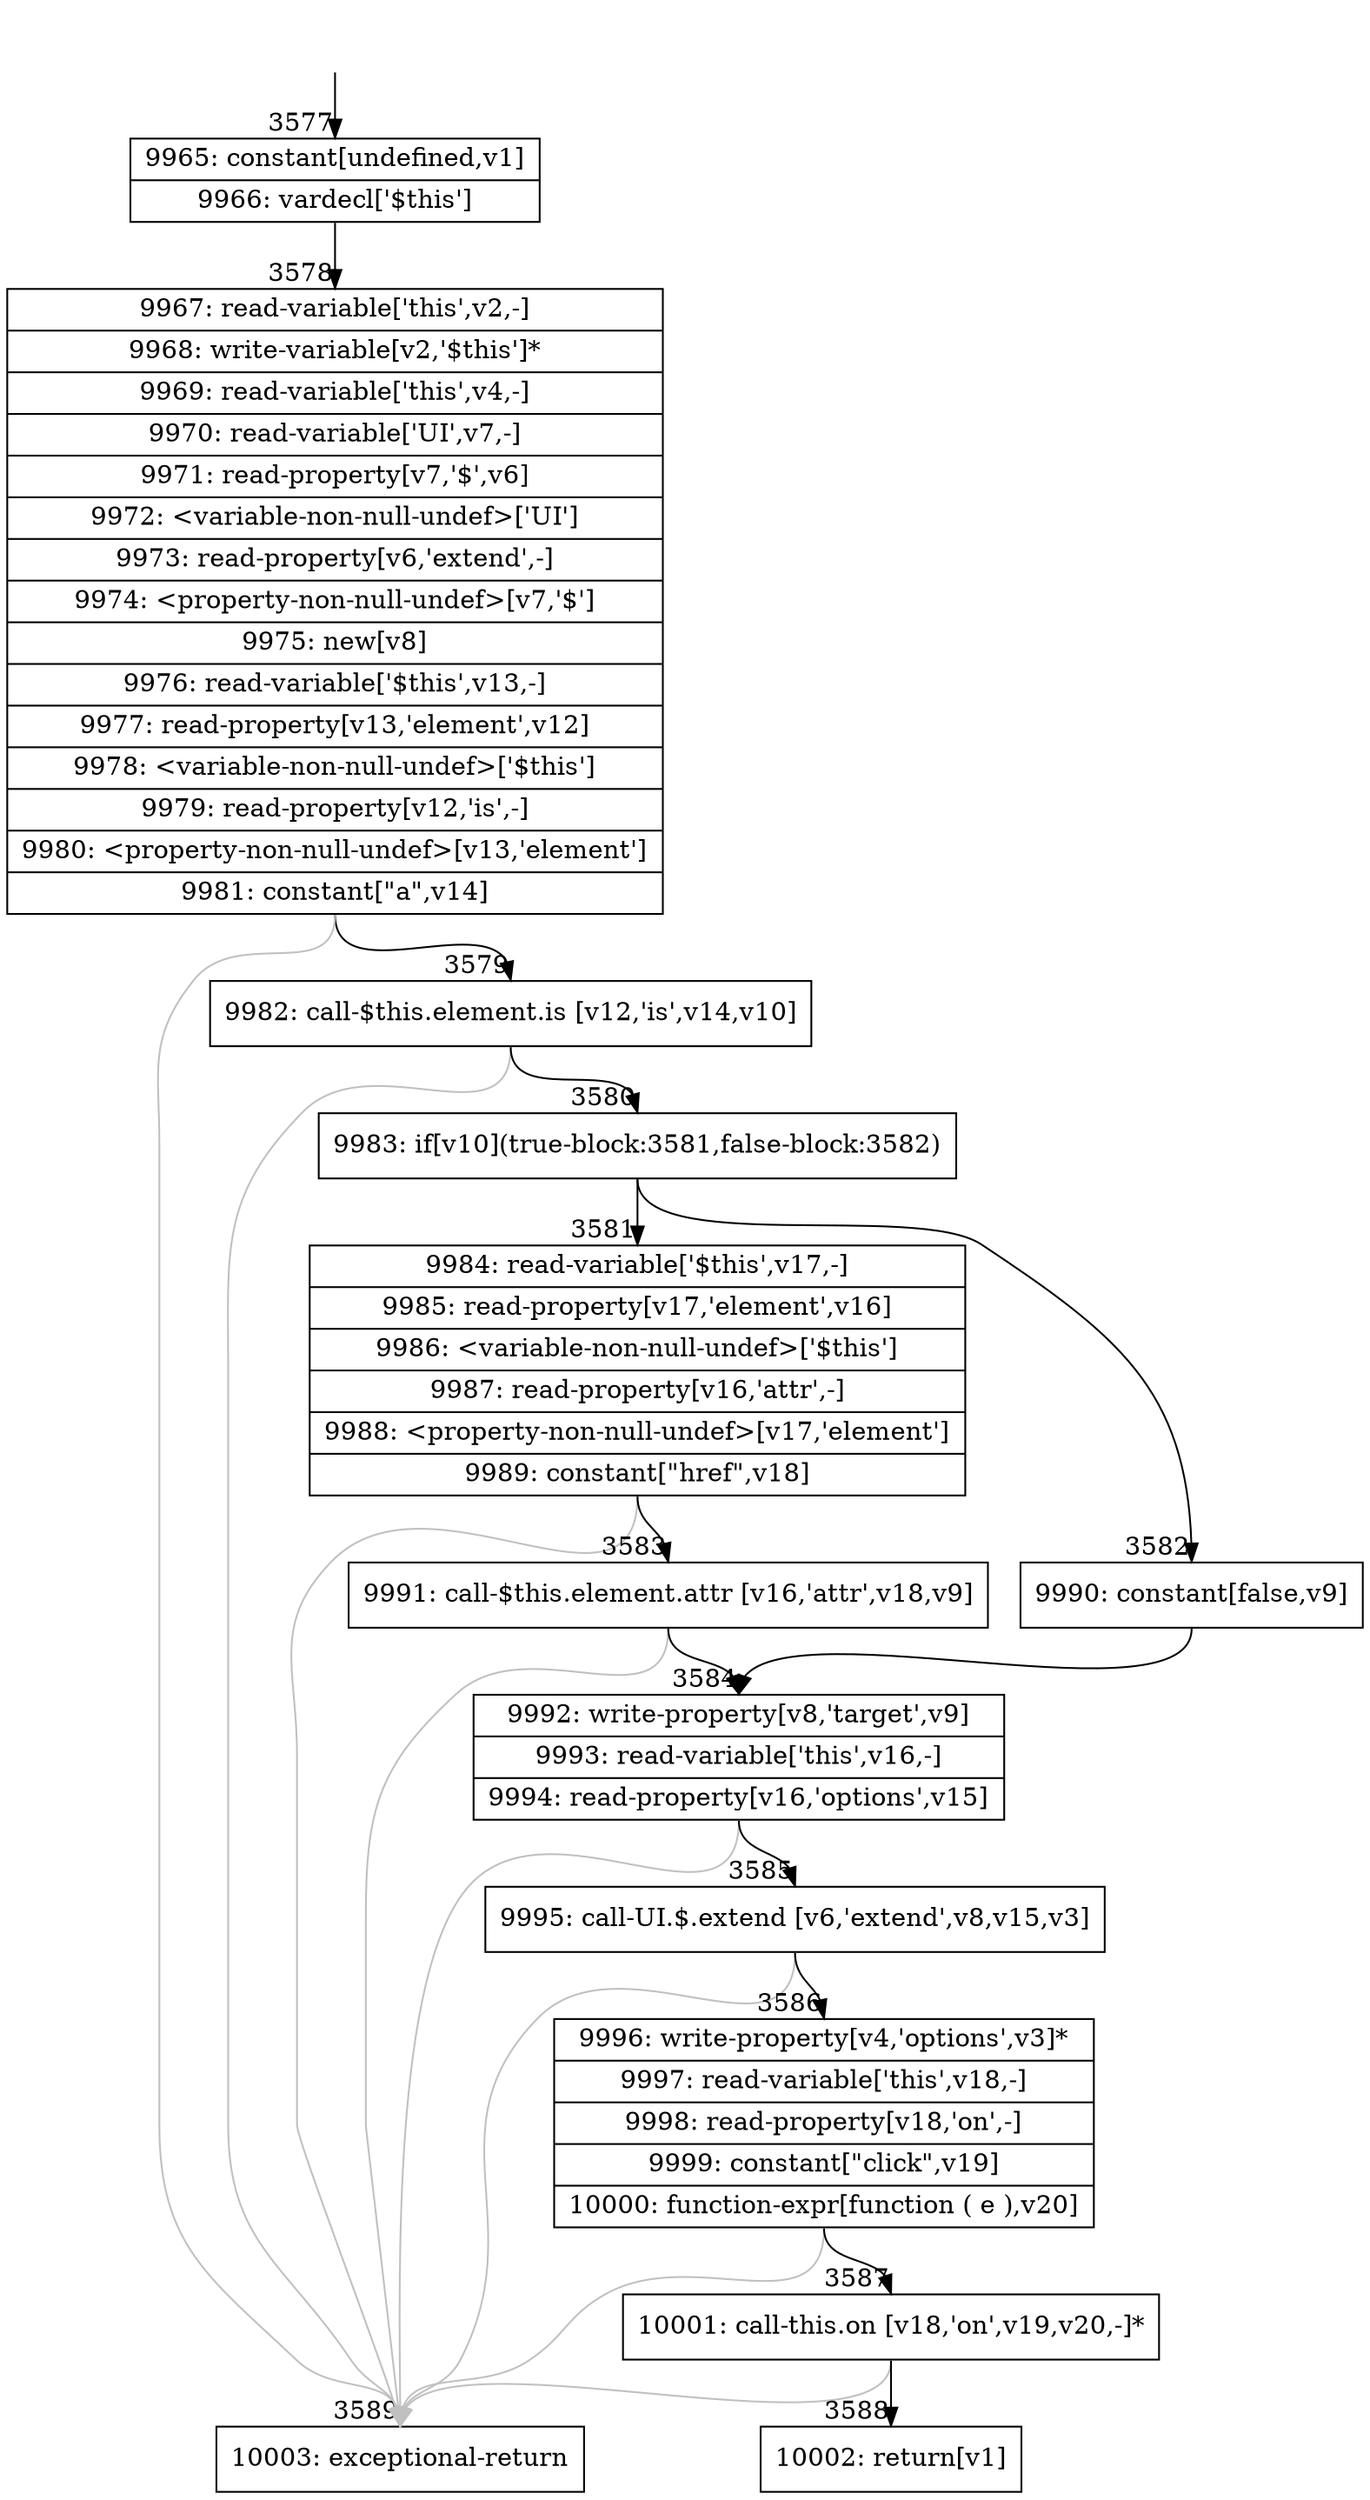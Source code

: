 digraph {
rankdir="TD"
BB_entry268[shape=none,label=""];
BB_entry268 -> BB3577 [tailport=s, headport=n, headlabel="    3577"]
BB3577 [shape=record label="{9965: constant[undefined,v1]|9966: vardecl['$this']}" ] 
BB3577 -> BB3578 [tailport=s, headport=n, headlabel="      3578"]
BB3578 [shape=record label="{9967: read-variable['this',v2,-]|9968: write-variable[v2,'$this']*|9969: read-variable['this',v4,-]|9970: read-variable['UI',v7,-]|9971: read-property[v7,'$',v6]|9972: \<variable-non-null-undef\>['UI']|9973: read-property[v6,'extend',-]|9974: \<property-non-null-undef\>[v7,'$']|9975: new[v8]|9976: read-variable['$this',v13,-]|9977: read-property[v13,'element',v12]|9978: \<variable-non-null-undef\>['$this']|9979: read-property[v12,'is',-]|9980: \<property-non-null-undef\>[v13,'element']|9981: constant[\"a\",v14]}" ] 
BB3578 -> BB3579 [tailport=s, headport=n, headlabel="      3579"]
BB3578 -> BB3589 [tailport=s, headport=n, color=gray, headlabel="      3589"]
BB3579 [shape=record label="{9982: call-$this.element.is [v12,'is',v14,v10]}" ] 
BB3579 -> BB3580 [tailport=s, headport=n, headlabel="      3580"]
BB3579 -> BB3589 [tailport=s, headport=n, color=gray]
BB3580 [shape=record label="{9983: if[v10](true-block:3581,false-block:3582)}" ] 
BB3580 -> BB3581 [tailport=s, headport=n, headlabel="      3581"]
BB3580 -> BB3582 [tailport=s, headport=n, headlabel="      3582"]
BB3581 [shape=record label="{9984: read-variable['$this',v17,-]|9985: read-property[v17,'element',v16]|9986: \<variable-non-null-undef\>['$this']|9987: read-property[v16,'attr',-]|9988: \<property-non-null-undef\>[v17,'element']|9989: constant[\"href\",v18]}" ] 
BB3581 -> BB3583 [tailport=s, headport=n, headlabel="      3583"]
BB3581 -> BB3589 [tailport=s, headport=n, color=gray]
BB3582 [shape=record label="{9990: constant[false,v9]}" ] 
BB3582 -> BB3584 [tailport=s, headport=n, headlabel="      3584"]
BB3583 [shape=record label="{9991: call-$this.element.attr [v16,'attr',v18,v9]}" ] 
BB3583 -> BB3584 [tailport=s, headport=n]
BB3583 -> BB3589 [tailport=s, headport=n, color=gray]
BB3584 [shape=record label="{9992: write-property[v8,'target',v9]|9993: read-variable['this',v16,-]|9994: read-property[v16,'options',v15]}" ] 
BB3584 -> BB3585 [tailport=s, headport=n, headlabel="      3585"]
BB3584 -> BB3589 [tailport=s, headport=n, color=gray]
BB3585 [shape=record label="{9995: call-UI.$.extend [v6,'extend',v8,v15,v3]}" ] 
BB3585 -> BB3586 [tailport=s, headport=n, headlabel="      3586"]
BB3585 -> BB3589 [tailport=s, headport=n, color=gray]
BB3586 [shape=record label="{9996: write-property[v4,'options',v3]*|9997: read-variable['this',v18,-]|9998: read-property[v18,'on',-]|9999: constant[\"click\",v19]|10000: function-expr[function ( e ),v20]}" ] 
BB3586 -> BB3587 [tailport=s, headport=n, headlabel="      3587"]
BB3586 -> BB3589 [tailport=s, headport=n, color=gray]
BB3587 [shape=record label="{10001: call-this.on [v18,'on',v19,v20,-]*}" ] 
BB3587 -> BB3588 [tailport=s, headport=n, headlabel="      3588"]
BB3587 -> BB3589 [tailport=s, headport=n, color=gray]
BB3588 [shape=record label="{10002: return[v1]}" ] 
BB3589 [shape=record label="{10003: exceptional-return}" ] 
//#$~ 2733
}
